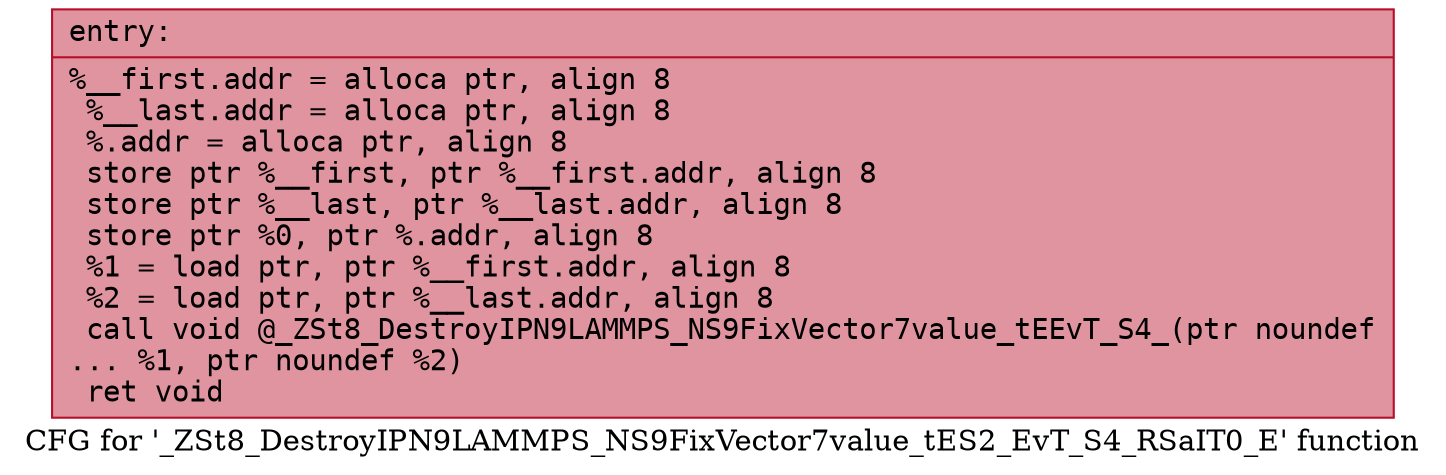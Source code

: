 digraph "CFG for '_ZSt8_DestroyIPN9LAMMPS_NS9FixVector7value_tES2_EvT_S4_RSaIT0_E' function" {
	label="CFG for '_ZSt8_DestroyIPN9LAMMPS_NS9FixVector7value_tES2_EvT_S4_RSaIT0_E' function";

	Node0x5634957679c0 [shape=record,color="#b70d28ff", style=filled, fillcolor="#b70d2870" fontname="Courier",label="{entry:\l|  %__first.addr = alloca ptr, align 8\l  %__last.addr = alloca ptr, align 8\l  %.addr = alloca ptr, align 8\l  store ptr %__first, ptr %__first.addr, align 8\l  store ptr %__last, ptr %__last.addr, align 8\l  store ptr %0, ptr %.addr, align 8\l  %1 = load ptr, ptr %__first.addr, align 8\l  %2 = load ptr, ptr %__last.addr, align 8\l  call void @_ZSt8_DestroyIPN9LAMMPS_NS9FixVector7value_tEEvT_S4_(ptr noundef\l... %1, ptr noundef %2)\l  ret void\l}"];
}
